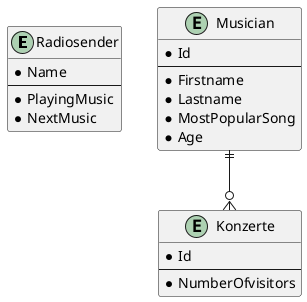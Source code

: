 @startuml

entity Radiosender {
    *Name
    ---
    *PlayingMusic
    *NextMusic
}

entity Musician {
    *Id
    ---
    *Firstname
    *Lastname
    *MostPopularSong
    *Age
}

entity Konzerte {
    *Id
    ---
    *NumberOfvisitors
}

Musician ||--o{ Konzerte

@enduml